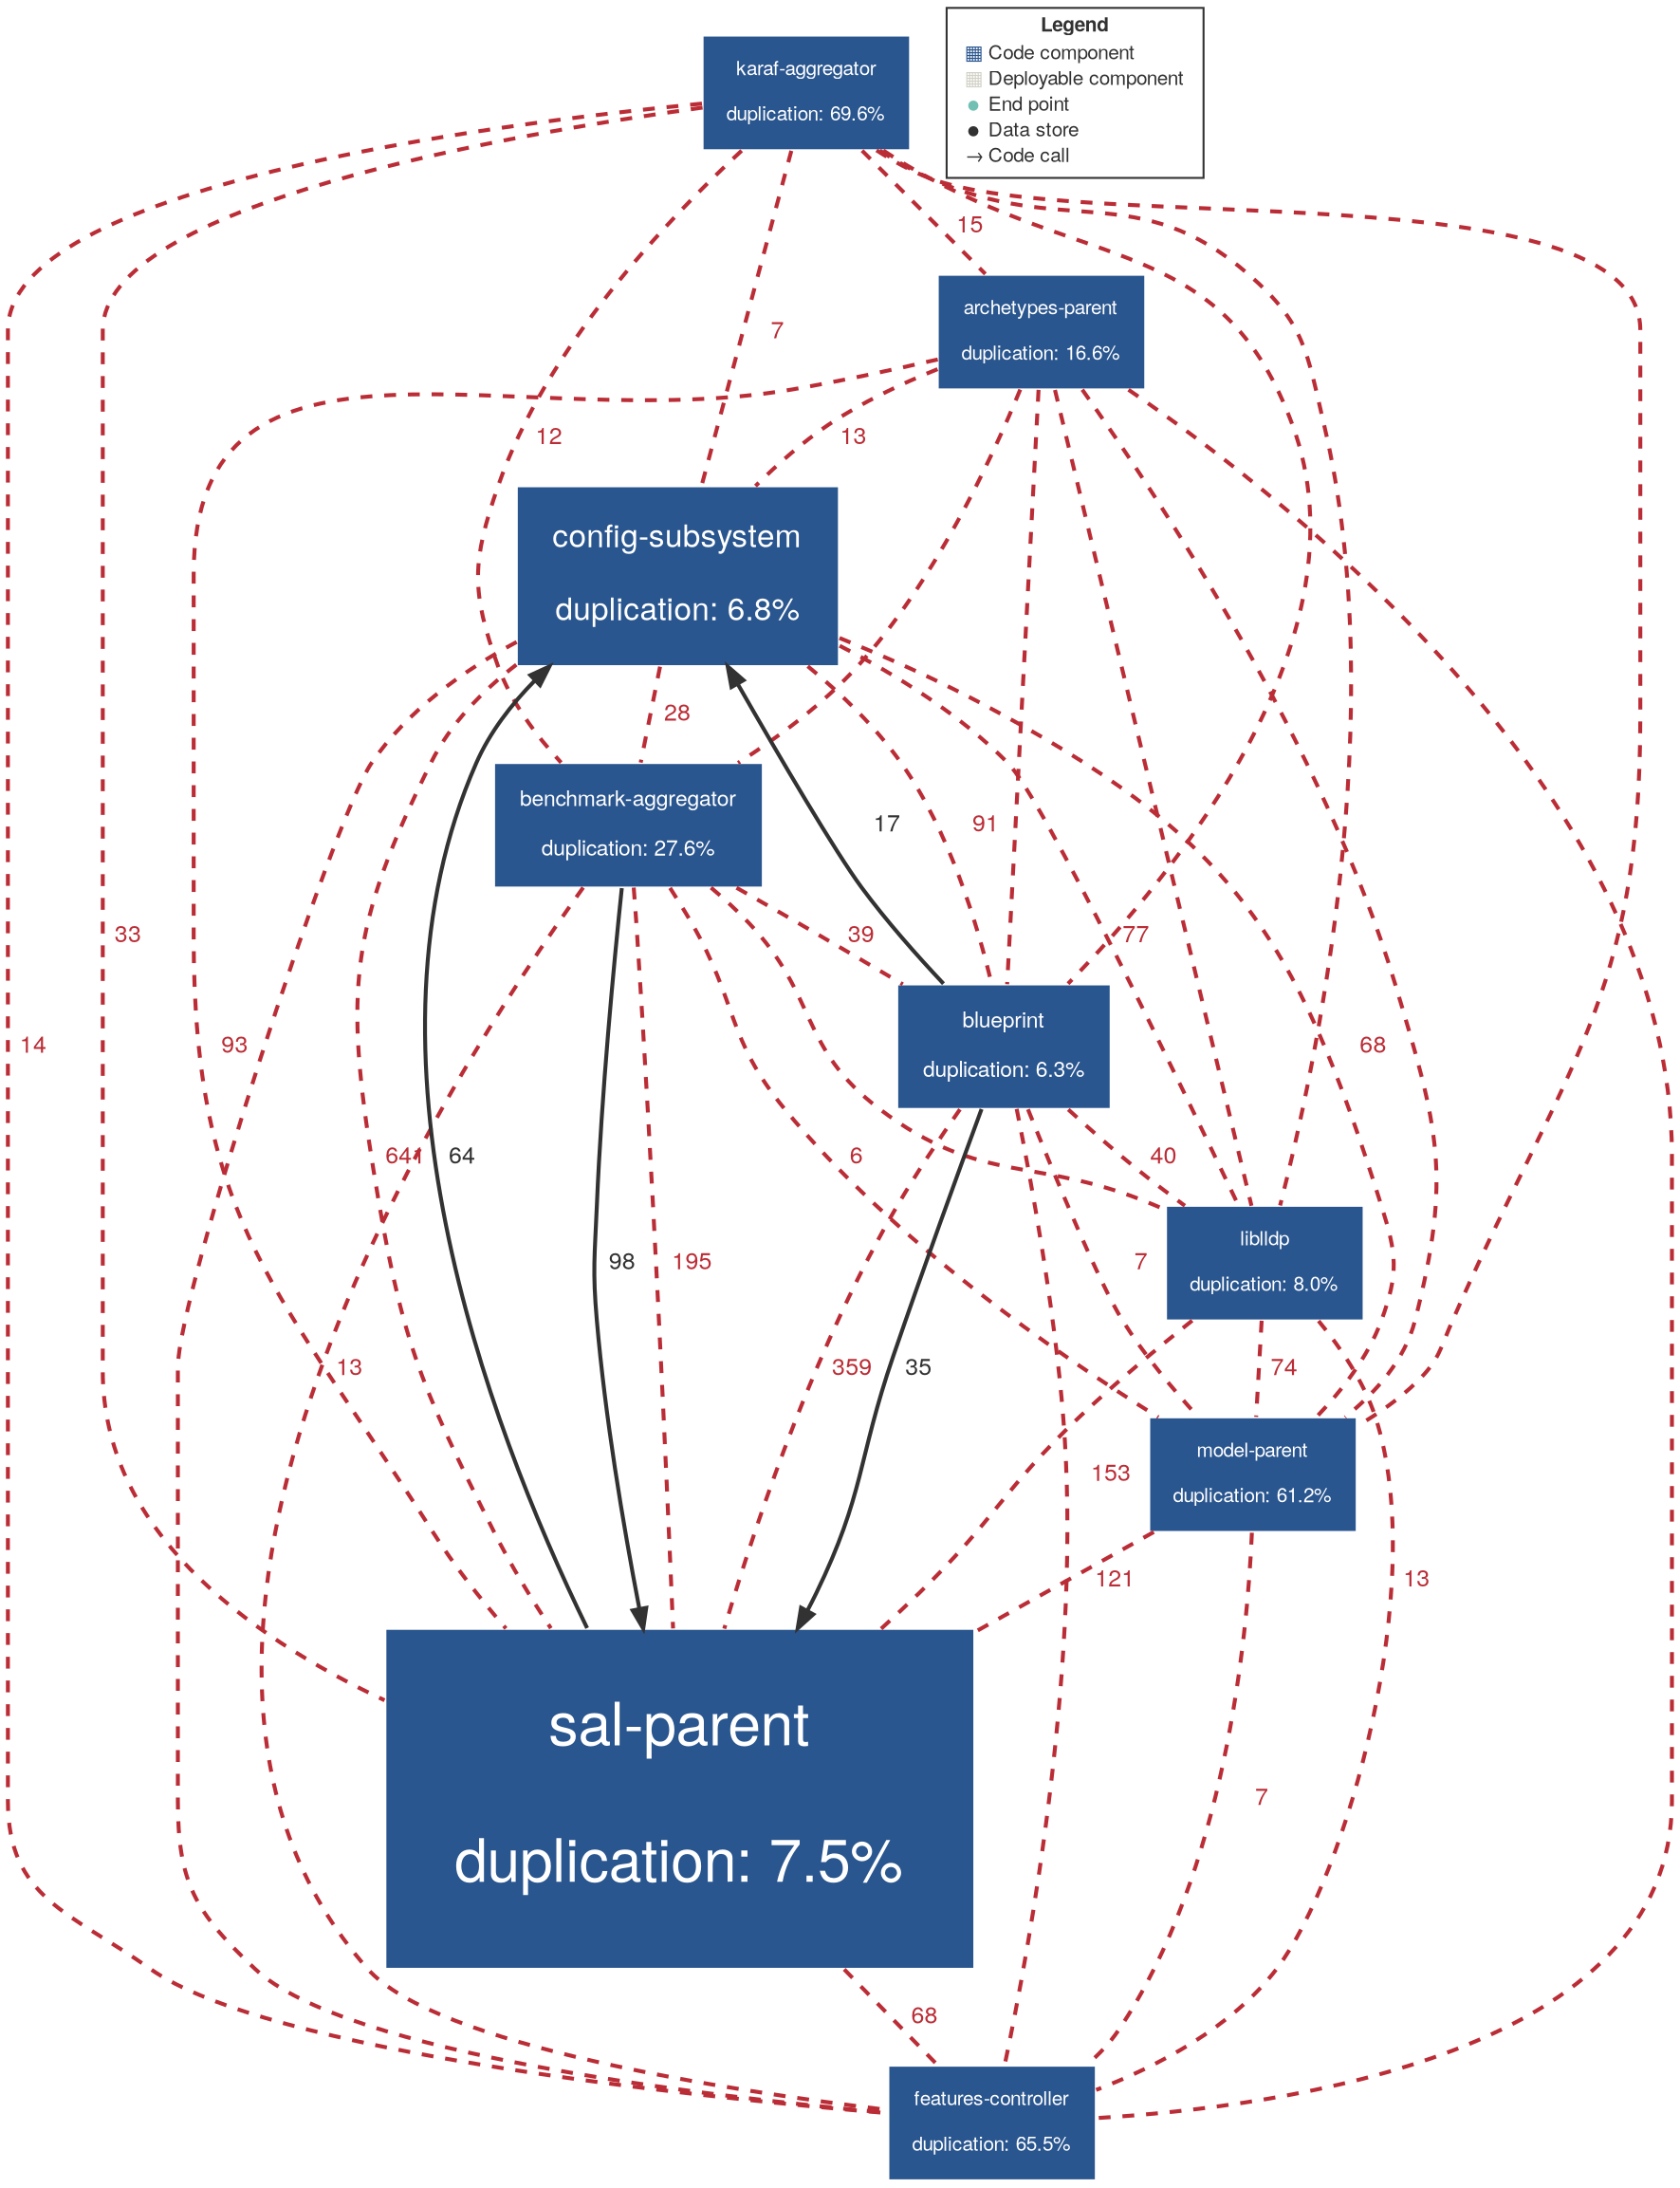 digraph "Graph" {
compound=true
rankdir=TD
"org.opendaylight.controller:karaf-aggregator" [ shape="box" style="filled" fillcolor="#2A568F" penwidth="1" color="#FFFFFF" fontname="Helvetica Neue" fontcolor="#FFFFFF" fontsize="10" margin="0.16" label="karaf-aggregator

duplication: 69.6%" ]
"org.opendaylight.controller.archetypes:archetypes-parent" [ shape="box" style="filled" fillcolor="#2A568F" penwidth="1" color="#FFFFFF" fontname="Helvetica Neue" fontcolor="#FFFFFF" fontsize="10" margin="0.16" label="archetypes-parent

duplication: 16.6%" ]
"org.opendaylight.controller:config-subsystem" [ shape="box" style="filled" fillcolor="#2A568F" penwidth="1" color="#FFFFFF" fontname="Helvetica Neue" fontcolor="#FFFFFF" fontsize="16" margin="0.256" label="config-subsystem

duplication: 6.8%" ]
"org.opendaylight.controller:benchmark-aggregator" [ shape="box" style="filled" fillcolor="#2A568F" penwidth="1" color="#FFFFFF" fontname="Helvetica Neue" fontcolor="#FFFFFF" fontsize="11" margin="0.176" label="benchmark-aggregator

duplication: 27.6%" ]
"org.opendaylight.controller:blueprint" [ shape="box" style="filled" fillcolor="#2A568F" penwidth="1" color="#FFFFFF" fontname="Helvetica Neue" fontcolor="#FFFFFF" fontsize="11" margin="0.176" label="blueprint

duplication: 6.3%" ]
"org.opendaylight.controller:liblldp" [ shape="box" style="filled" fillcolor="#2A568F" penwidth="1" color="#FFFFFF" fontname="Helvetica Neue" fontcolor="#FFFFFF" fontsize="10" margin="0.16" label="liblldp

duplication: 8.0%" ]
"org.opendaylight.controller.model:model-parent" [ shape="box" style="filled" fillcolor="#2A568F" penwidth="1" color="#FFFFFF" fontname="Helvetica Neue" fontcolor="#FFFFFF" fontsize="10" margin="0.16" label="model-parent

duplication: 61.2%" ]
"org.opendaylight.controller:sal-parent" [ shape="box" style="filled" fillcolor="#2A568F" penwidth="1" color="#FFFFFF" fontname="Helvetica Neue" fontcolor="#FFFFFF" fontsize="30" margin="0.48" label="sal-parent

duplication: 7.5%" ]
"org.opendaylight.controller:features-controller" [ shape="box" style="filled" fillcolor="#2A568F" penwidth="1" color="#FFFFFF" fontname="Helvetica Neue" fontcolor="#FFFFFF" fontsize="10" margin="0.16" label="features-controller

duplication: 65.5%" ]
"org.opendaylight.controller:benchmark-aggregator" -> "org.opendaylight.controller:sal-parent" [ penwidth="2" color="#323232" fontcolor="#323232" fontname="Helvetica Neue" fontsize="12" label="  98" ]
"org.opendaylight.controller:blueprint" -> "org.opendaylight.controller:config-subsystem" [ penwidth="2" color="#323232" fontcolor="#323232" fontname="Helvetica Neue" fontsize="12" label="  17" ]
"org.opendaylight.controller:blueprint" -> "org.opendaylight.controller:sal-parent" [ penwidth="2" color="#323232" fontcolor="#323232" fontname="Helvetica Neue" fontsize="12" label="  35" ]
"org.opendaylight.controller:sal-parent" -> "org.opendaylight.controller:config-subsystem" [ penwidth="2" color="#323232" fontcolor="#323232" fontname="Helvetica Neue" fontsize="12" label="  64" ]
"org.opendaylight.controller:karaf-aggregator" -> "org.opendaylight.controller.archetypes:archetypes-parent" [ penwidth="2" color="#bb2d36" fontcolor="#bb2d36" fontname="Helvetica Neue" fontsize="12" arrowhead="both" style="dashed" label="  15" ]
"org.opendaylight.controller:karaf-aggregator" -> "org.opendaylight.controller:config-subsystem" [ penwidth="2" color="#bb2d36" fontcolor="#bb2d36" fontname="Helvetica Neue" fontsize="12" arrowhead="both" style="dashed" label="  7" ]
"org.opendaylight.controller:karaf-aggregator" -> "org.opendaylight.controller:benchmark-aggregator" [ penwidth="2" color="#bb2d36" fontcolor="#bb2d36" fontname="Helvetica Neue" fontsize="12" arrowhead="both" style="dashed" label="  12" ]
"org.opendaylight.controller:karaf-aggregator" -> "org.opendaylight.controller:blueprint" [ penwidth="2" color="#bb2d36" fontcolor="#bb2d36" fontname="Helvetica Neue" fontsize="12" arrowhead="both" style="dashed" label="" ]
"org.opendaylight.controller:karaf-aggregator" -> "org.opendaylight.controller:liblldp" [ penwidth="2" color="#bb2d36" fontcolor="#bb2d36" fontname="Helvetica Neue" fontsize="12" arrowhead="both" style="dashed" label="" ]
"org.opendaylight.controller:karaf-aggregator" -> "org.opendaylight.controller.model:model-parent" [ penwidth="2" color="#bb2d36" fontcolor="#bb2d36" fontname="Helvetica Neue" fontsize="12" arrowhead="both" style="dashed" label="" ]
"org.opendaylight.controller:karaf-aggregator" -> "org.opendaylight.controller:sal-parent" [ penwidth="2" color="#bb2d36" fontcolor="#bb2d36" fontname="Helvetica Neue" fontsize="12" arrowhead="both" style="dashed" label="  33" ]
"org.opendaylight.controller:karaf-aggregator" -> "org.opendaylight.controller:features-controller" [ penwidth="2" color="#bb2d36" fontcolor="#bb2d36" fontname="Helvetica Neue" fontsize="12" arrowhead="both" style="dashed" label="  14" ]
"org.opendaylight.controller.archetypes:archetypes-parent" -> "org.opendaylight.controller:config-subsystem" [ penwidth="2" color="#bb2d36" fontcolor="#bb2d36" fontname="Helvetica Neue" fontsize="12" arrowhead="both" style="dashed" label="  13" ]
"org.opendaylight.controller.archetypes:archetypes-parent" -> "org.opendaylight.controller:benchmark-aggregator" [ penwidth="2" color="#bb2d36" fontcolor="#bb2d36" fontname="Helvetica Neue" fontsize="12" arrowhead="both" style="dashed" label="" ]
"org.opendaylight.controller.archetypes:archetypes-parent" -> "org.opendaylight.controller:blueprint" [ penwidth="2" color="#bb2d36" fontcolor="#bb2d36" fontname="Helvetica Neue" fontsize="12" arrowhead="both" style="dashed" label="" ]
"org.opendaylight.controller.archetypes:archetypes-parent" -> "org.opendaylight.controller:liblldp" [ penwidth="2" color="#bb2d36" fontcolor="#bb2d36" fontname="Helvetica Neue" fontsize="12" arrowhead="both" style="dashed" label="" ]
"org.opendaylight.controller.archetypes:archetypes-parent" -> "org.opendaylight.controller.model:model-parent" [ penwidth="2" color="#bb2d36" fontcolor="#bb2d36" fontname="Helvetica Neue" fontsize="12" arrowhead="both" style="dashed" label="" ]
"org.opendaylight.controller.archetypes:archetypes-parent" -> "org.opendaylight.controller:sal-parent" [ penwidth="2" color="#bb2d36" fontcolor="#bb2d36" fontname="Helvetica Neue" fontsize="12" arrowhead="both" style="dashed" label="  93" ]
"org.opendaylight.controller.archetypes:archetypes-parent" -> "org.opendaylight.controller:features-controller" [ penwidth="2" color="#bb2d36" fontcolor="#bb2d36" fontname="Helvetica Neue" fontsize="12" arrowhead="both" style="dashed" label="" ]
"org.opendaylight.controller:config-subsystem" -> "org.opendaylight.controller:benchmark-aggregator" [ penwidth="2" color="#bb2d36" fontcolor="#bb2d36" fontname="Helvetica Neue" fontsize="12" arrowhead="both" style="dashed" label="  28" ]
"org.opendaylight.controller:config-subsystem" -> "org.opendaylight.controller:blueprint" [ penwidth="2" color="#bb2d36" fontcolor="#bb2d36" fontname="Helvetica Neue" fontsize="12" arrowhead="both" style="dashed" label="  91" ]
"org.opendaylight.controller:config-subsystem" -> "org.opendaylight.controller:liblldp" [ penwidth="2" color="#bb2d36" fontcolor="#bb2d36" fontname="Helvetica Neue" fontsize="12" arrowhead="both" style="dashed" label="  77" ]
"org.opendaylight.controller:config-subsystem" -> "org.opendaylight.controller.model:model-parent" [ penwidth="2" color="#bb2d36" fontcolor="#bb2d36" fontname="Helvetica Neue" fontsize="12" arrowhead="both" style="dashed" label="  68" ]
"org.opendaylight.controller:config-subsystem" -> "org.opendaylight.controller:sal-parent" [ penwidth="2" color="#bb2d36" fontcolor="#bb2d36" fontname="Helvetica Neue" fontsize="12" arrowhead="both" style="dashed" label="  641" ]
"org.opendaylight.controller:config-subsystem" -> "org.opendaylight.controller:features-controller" [ penwidth="2" color="#bb2d36" fontcolor="#bb2d36" fontname="Helvetica Neue" fontsize="12" arrowhead="both" style="dashed" label="" ]
"org.opendaylight.controller:benchmark-aggregator" -> "org.opendaylight.controller:blueprint" [ penwidth="2" color="#bb2d36" fontcolor="#bb2d36" fontname="Helvetica Neue" fontsize="12" arrowhead="both" style="dashed" label="  39" ]
"org.opendaylight.controller:benchmark-aggregator" -> "org.opendaylight.controller:liblldp" [ penwidth="2" color="#bb2d36" fontcolor="#bb2d36" fontname="Helvetica Neue" fontsize="12" arrowhead="both" style="dashed" label="" ]
"org.opendaylight.controller:benchmark-aggregator" -> "org.opendaylight.controller.model:model-parent" [ penwidth="2" color="#bb2d36" fontcolor="#bb2d36" fontname="Helvetica Neue" fontsize="12" arrowhead="both" style="dashed" label="  6" ]
"org.opendaylight.controller:benchmark-aggregator" -> "org.opendaylight.controller:sal-parent" [ penwidth="2" color="#bb2d36" fontcolor="#bb2d36" fontname="Helvetica Neue" fontsize="12" arrowhead="both" style="dashed" label="  195" ]
"org.opendaylight.controller:benchmark-aggregator" -> "org.opendaylight.controller:features-controller" [ penwidth="2" color="#bb2d36" fontcolor="#bb2d36" fontname="Helvetica Neue" fontsize="12" arrowhead="both" style="dashed" label="  13" ]
"org.opendaylight.controller:blueprint" -> "org.opendaylight.controller:liblldp" [ penwidth="2" color="#bb2d36" fontcolor="#bb2d36" fontname="Helvetica Neue" fontsize="12" arrowhead="both" style="dashed" label="  40" ]
"org.opendaylight.controller:blueprint" -> "org.opendaylight.controller.model:model-parent" [ penwidth="2" color="#bb2d36" fontcolor="#bb2d36" fontname="Helvetica Neue" fontsize="12" arrowhead="both" style="dashed" label="  7" ]
"org.opendaylight.controller:blueprint" -> "org.opendaylight.controller:sal-parent" [ penwidth="2" color="#bb2d36" fontcolor="#bb2d36" fontname="Helvetica Neue" fontsize="12" arrowhead="both" style="dashed" label="  359" ]
"org.opendaylight.controller:blueprint" -> "org.opendaylight.controller:features-controller" [ penwidth="2" color="#bb2d36" fontcolor="#bb2d36" fontname="Helvetica Neue" fontsize="12" arrowhead="both" style="dashed" label="" ]
"org.opendaylight.controller:liblldp" -> "org.opendaylight.controller.model:model-parent" [ penwidth="2" color="#bb2d36" fontcolor="#bb2d36" fontname="Helvetica Neue" fontsize="12" arrowhead="both" style="dashed" label="  74" ]
"org.opendaylight.controller:liblldp" -> "org.opendaylight.controller:sal-parent" [ penwidth="2" color="#bb2d36" fontcolor="#bb2d36" fontname="Helvetica Neue" fontsize="12" arrowhead="both" style="dashed" label="  153" ]
"org.opendaylight.controller:liblldp" -> "org.opendaylight.controller:features-controller" [ penwidth="2" color="#bb2d36" fontcolor="#bb2d36" fontname="Helvetica Neue" fontsize="12" arrowhead="both" style="dashed" label="  13" ]
"org.opendaylight.controller.model:model-parent" -> "org.opendaylight.controller:sal-parent" [ penwidth="2" color="#bb2d36" fontcolor="#bb2d36" fontname="Helvetica Neue" fontsize="12" arrowhead="both" style="dashed" label="  121" ]
"org.opendaylight.controller.model:model-parent" -> "org.opendaylight.controller:features-controller" [ penwidth="2" color="#bb2d36" fontcolor="#bb2d36" fontname="Helvetica Neue" fontsize="12" arrowhead="both" style="dashed" label="  7" ]
"org.opendaylight.controller:sal-parent" -> "org.opendaylight.controller:features-controller" [ penwidth="2" color="#bb2d36" fontcolor="#bb2d36" fontname="Helvetica Neue" fontsize="12" arrowhead="both" style="dashed" label="  68" ]
"LEGEND" [ shape="box" style="filled" fillcolor="#FFFFFF" penwidth="1" color="#323232" fontname="Helvetica Neue" fontcolor="#323232" fontsize="10" label=<<TABLE BORDER="0" CELLPADDING="1" CELLSPACING="0">
<TR><TD COLSPAN="2"><B>Legend</B></TD></TR>
<TR><TD><FONT COLOR="#2A568F">&#9638;</FONT></TD><TD ALIGN="left">Code component</TD></TR>
<TR><TD><FONT COLOR="#D2D1C7">&#9638;</FONT></TD><TD ALIGN="left">Deployable component</TD></TR>
<TR><TD><FONT COLOR="#72C0B4">&#9679;</FONT></TD><TD ALIGN="left">End point</TD></TR>
<TR><TD><FONT COLOR="#323232">&#9679;</FONT></TD><TD ALIGN="left">Data store</TD></TR>
<TR><TD><FONT COLOR="#323232">&rarr;</FONT></TD><TD ALIGN="left">Code call</TD></TR>
</TABLE>
>  ]
}
